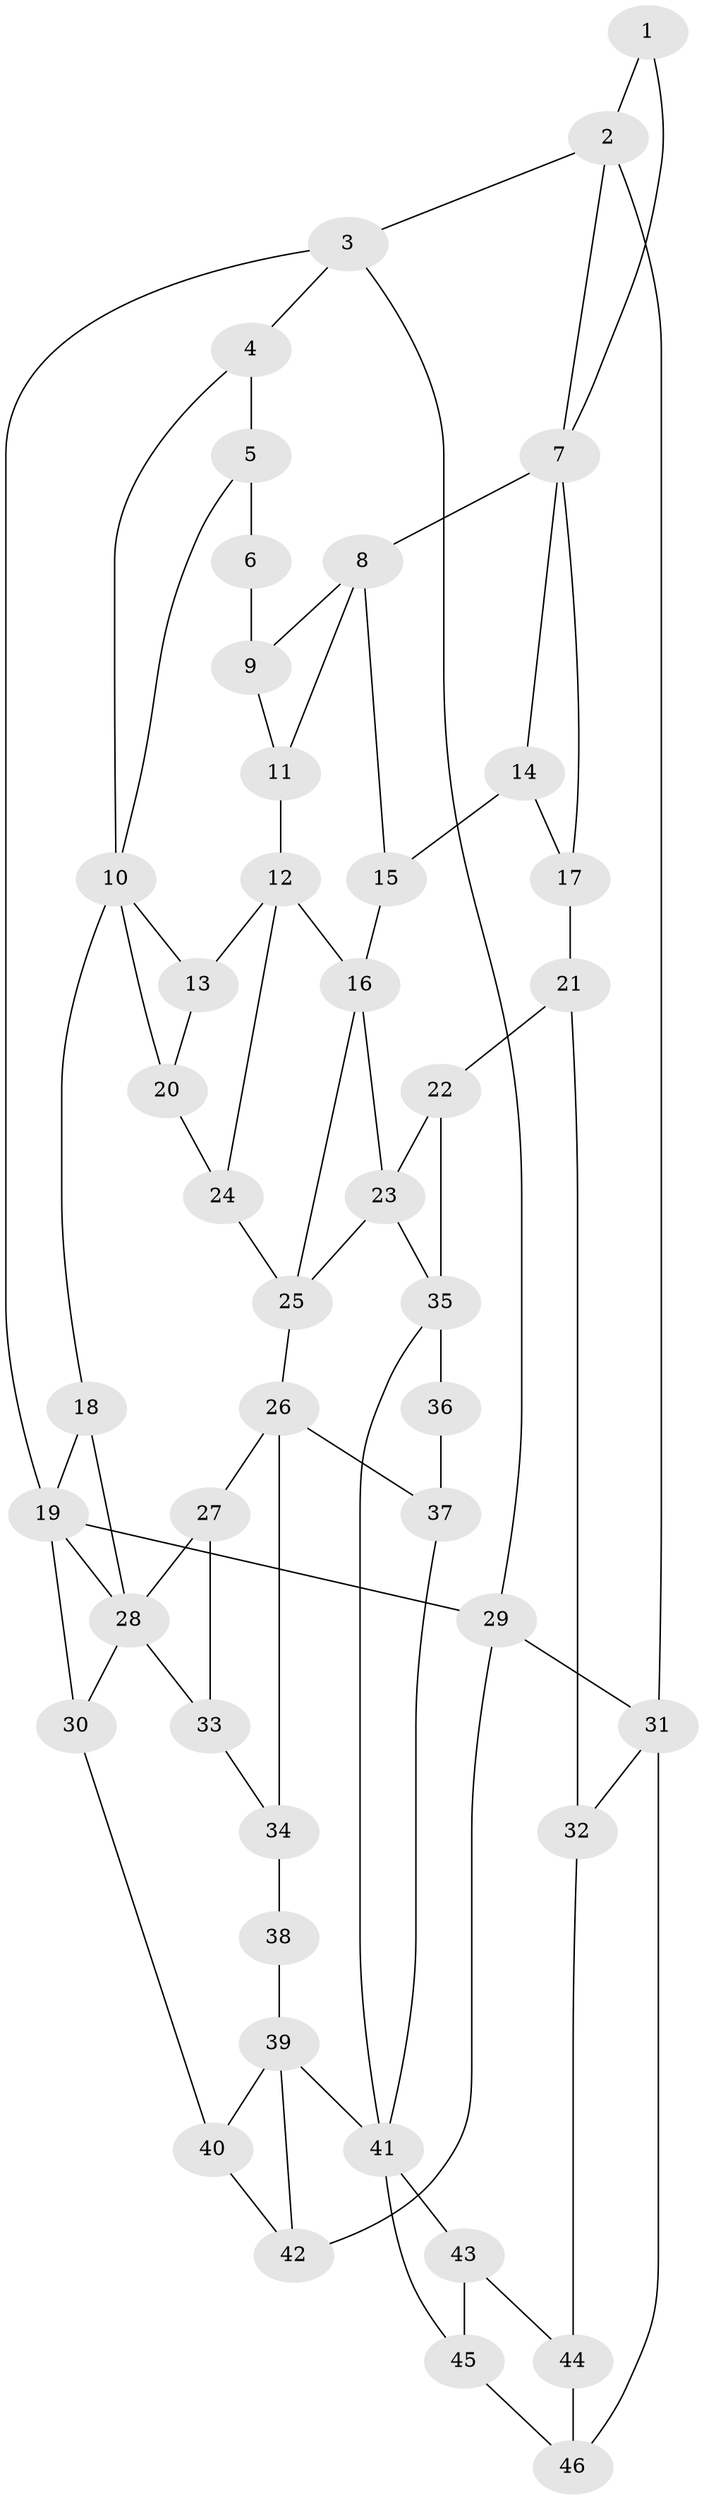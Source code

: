 // original degree distribution, {3: 0.03260869565217391, 5: 0.532608695652174, 4: 0.21739130434782608, 6: 0.21739130434782608}
// Generated by graph-tools (version 1.1) at 2025/38/03/09/25 02:38:33]
// undirected, 46 vertices, 78 edges
graph export_dot {
graph [start="1"]
  node [color=gray90,style=filled];
  1;
  2;
  3;
  4;
  5;
  6;
  7;
  8;
  9;
  10;
  11;
  12;
  13;
  14;
  15;
  16;
  17;
  18;
  19;
  20;
  21;
  22;
  23;
  24;
  25;
  26;
  27;
  28;
  29;
  30;
  31;
  32;
  33;
  34;
  35;
  36;
  37;
  38;
  39;
  40;
  41;
  42;
  43;
  44;
  45;
  46;
  1 -- 2 [weight=1.0];
  1 -- 7 [weight=1.0];
  2 -- 3 [weight=1.0];
  2 -- 7 [weight=1.0];
  2 -- 31 [weight=1.0];
  3 -- 4 [weight=1.0];
  3 -- 19 [weight=1.0];
  3 -- 29 [weight=1.0];
  4 -- 5 [weight=1.0];
  4 -- 10 [weight=1.0];
  5 -- 6 [weight=2.0];
  5 -- 10 [weight=1.0];
  6 -- 9 [weight=1.0];
  7 -- 8 [weight=2.0];
  7 -- 14 [weight=1.0];
  7 -- 17 [weight=1.0];
  8 -- 9 [weight=1.0];
  8 -- 11 [weight=1.0];
  8 -- 15 [weight=1.0];
  9 -- 11 [weight=1.0];
  10 -- 13 [weight=1.0];
  10 -- 18 [weight=2.0];
  10 -- 20 [weight=1.0];
  11 -- 12 [weight=1.0];
  12 -- 13 [weight=1.0];
  12 -- 16 [weight=2.0];
  12 -- 24 [weight=1.0];
  13 -- 20 [weight=1.0];
  14 -- 15 [weight=1.0];
  14 -- 17 [weight=1.0];
  15 -- 16 [weight=2.0];
  16 -- 23 [weight=1.0];
  16 -- 25 [weight=1.0];
  17 -- 21 [weight=1.0];
  18 -- 19 [weight=1.0];
  18 -- 28 [weight=2.0];
  19 -- 28 [weight=1.0];
  19 -- 29 [weight=1.0];
  19 -- 30 [weight=2.0];
  20 -- 24 [weight=1.0];
  21 -- 22 [weight=1.0];
  21 -- 32 [weight=1.0];
  22 -- 23 [weight=1.0];
  22 -- 35 [weight=1.0];
  23 -- 25 [weight=2.0];
  23 -- 35 [weight=1.0];
  24 -- 25 [weight=1.0];
  25 -- 26 [weight=2.0];
  26 -- 27 [weight=1.0];
  26 -- 34 [weight=1.0];
  26 -- 37 [weight=1.0];
  27 -- 28 [weight=1.0];
  27 -- 33 [weight=1.0];
  28 -- 30 [weight=1.0];
  28 -- 33 [weight=1.0];
  29 -- 31 [weight=1.0];
  29 -- 42 [weight=1.0];
  30 -- 40 [weight=1.0];
  31 -- 32 [weight=1.0];
  31 -- 46 [weight=1.0];
  32 -- 44 [weight=1.0];
  33 -- 34 [weight=1.0];
  34 -- 38 [weight=1.0];
  35 -- 36 [weight=2.0];
  35 -- 41 [weight=1.0];
  36 -- 37 [weight=1.0];
  37 -- 41 [weight=1.0];
  38 -- 39 [weight=2.0];
  39 -- 40 [weight=1.0];
  39 -- 41 [weight=2.0];
  39 -- 42 [weight=1.0];
  40 -- 42 [weight=1.0];
  41 -- 43 [weight=1.0];
  41 -- 45 [weight=1.0];
  43 -- 44 [weight=1.0];
  43 -- 45 [weight=2.0];
  44 -- 46 [weight=1.0];
  45 -- 46 [weight=1.0];
}
